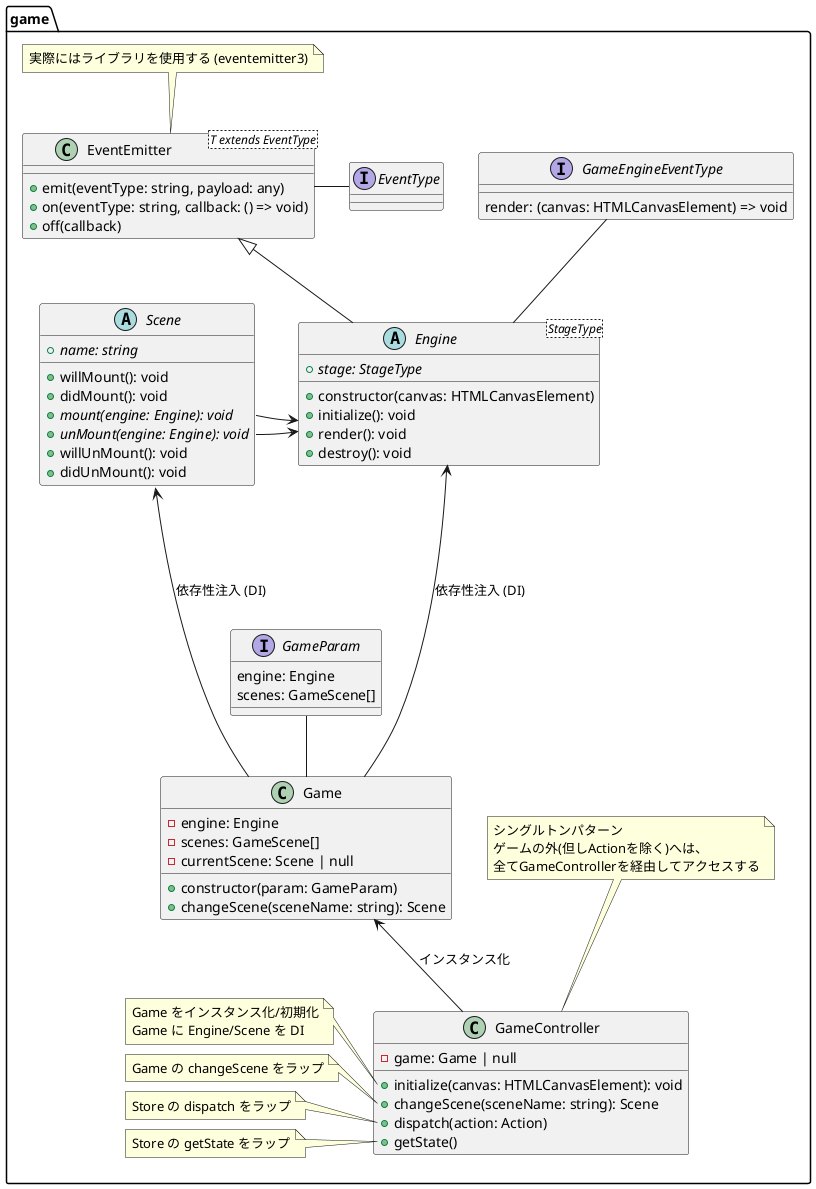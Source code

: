 @startuml
'https://plantuml.com/class-diagram

package game {

  ' ----- GameController -----
  class GameController {
    - game: Game | null
    + initialize(canvas: HTMLCanvasElement): void
    + changeScene(sceneName: string): Scene
    + dispatch(action: Action)
    + getState()
  }
  note top of GameController
    シングルトンパターン
    ゲームの外(但しActionを除く)へは、
    全てGameControllerを経由してアクセスする
  end note
  note left of GameController::initialize
    Game をインスタンス化/初期化
    Game に Engine/Scene を DI
  end note
  note left of GameController::changeScene
    Game の changeScene をラップ
  end note
  note left of GameController::dispatch
    Store の dispatch をラップ
  end note
  note left of GameController::getState
    Store の getState をラップ
  end note

  ' ----- Game -----
  interface GameParam {
    engine: Engine
    scenes: GameScene[]
  }
  class Game {
    - engine: Engine
    - scenes: GameScene[]
    - currentScene: Scene | null
    + constructor(param: GameParam)
    + changeScene(sceneName: string): Scene
  }

  ' ----- Scene -----
  abstract class Scene {
    + {abstract} name: string
    + willMount(): void
    + didMount(): void
    + {abstract} mount(engine: Engine): void
    + {abstract} unMount(engine: Engine): void
    + willUnMount(): void
    + didUnMount(): void
  }
  Scene::mount -> Engine
  Scene::unMount -> Engine

  ' ----- Engine -----
  interface EventType {
  }
  class EventEmitter<T extends EventType> {
    + emit(eventType: string, payload: any)
    + on(eventType: string, callback: () => void)
    + off(callback)
  }
  note top of EventEmitter
    実際にはライブラリを使用する (eventemitter3)
  end note
  interface GameEngineEventType {
    render: (canvas: HTMLCanvasElement) => void
  }
  abstract class Engine<StageType> extends EventEmitter {
    + {abstract} stage: StageType
    + constructor(canvas: HTMLCanvasElement)
    + initialize(): void
    + render(): void
    + destroy(): void
  }

  ' ----- Game 内部の依存関係 -----
  !define _controller GameController
  !define _game Game
  !define _scene Scene
  !define _engine Engine

  Game -up- GameParam
  EventEmitter - EventType
  Engine -up- GameEngineEventType

  _controller -up-> _game : インスタンス化
  Game --up--> _scene : 依存性注入 (DI)
  Game --up--> _engine : 依存性注入 (DI)
}

@enduml

